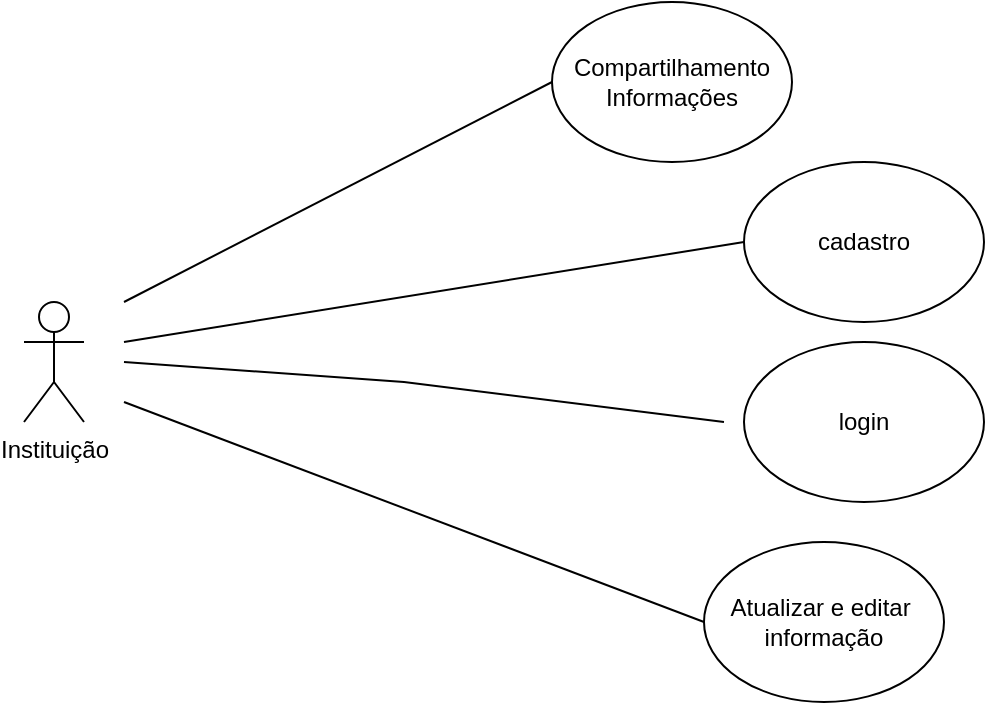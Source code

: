 <mxfile version="22.0.2" type="device">
  <diagram name="Página-1" id="r_kZK9HvKiVdcrJC4tEY">
    <mxGraphModel dx="1098" dy="828" grid="1" gridSize="10" guides="1" tooltips="1" connect="1" arrows="1" fold="1" page="1" pageScale="1" pageWidth="827" pageHeight="1169" math="0" shadow="0">
      <root>
        <mxCell id="0" />
        <mxCell id="1" parent="0" />
        <mxCell id="W5I2PEl4m1kMXY4Ie5zr-1" value="Instituição" style="shape=umlActor;verticalLabelPosition=bottom;verticalAlign=top;html=1;outlineConnect=0;" parent="1" vertex="1">
          <mxGeometry x="30" y="240" width="30" height="60" as="geometry" />
        </mxCell>
        <mxCell id="W5I2PEl4m1kMXY4Ie5zr-2" value="Compartilhamento&lt;br&gt;Informações" style="ellipse;whiteSpace=wrap;html=1;" parent="1" vertex="1">
          <mxGeometry x="294" y="90" width="120" height="80" as="geometry" />
        </mxCell>
        <mxCell id="W5I2PEl4m1kMXY4Ie5zr-4" value="cadastro" style="ellipse;whiteSpace=wrap;html=1;" parent="1" vertex="1">
          <mxGeometry x="390" y="170" width="120" height="80" as="geometry" />
        </mxCell>
        <mxCell id="W5I2PEl4m1kMXY4Ie5zr-8" value="" style="endArrow=none;html=1;rounded=0;" parent="1" edge="1">
          <mxGeometry width="50" height="50" relative="1" as="geometry">
            <mxPoint x="80" y="240" as="sourcePoint" />
            <mxPoint x="294" y="130" as="targetPoint" />
          </mxGeometry>
        </mxCell>
        <mxCell id="W5I2PEl4m1kMXY4Ie5zr-9" value="" style="endArrow=none;html=1;rounded=0;entryX=0;entryY=0.5;entryDx=0;entryDy=0;" parent="1" target="W5I2PEl4m1kMXY4Ie5zr-4" edge="1">
          <mxGeometry width="50" height="50" relative="1" as="geometry">
            <mxPoint x="80" y="260" as="sourcePoint" />
            <mxPoint x="340" y="220" as="targetPoint" />
          </mxGeometry>
        </mxCell>
        <mxCell id="W5I2PEl4m1kMXY4Ie5zr-10" value="login" style="ellipse;whiteSpace=wrap;html=1;" parent="1" vertex="1">
          <mxGeometry x="390" y="260" width="120" height="80" as="geometry" />
        </mxCell>
        <mxCell id="W5I2PEl4m1kMXY4Ie5zr-11" value="" style="endArrow=none;html=1;rounded=0;" parent="1" edge="1">
          <mxGeometry width="50" height="50" relative="1" as="geometry">
            <mxPoint x="80" y="270" as="sourcePoint" />
            <mxPoint x="380" y="300" as="targetPoint" />
            <Array as="points">
              <mxPoint x="220" y="280" />
            </Array>
          </mxGeometry>
        </mxCell>
        <mxCell id="W5I2PEl4m1kMXY4Ie5zr-12" value="Atualizar e editar&amp;nbsp;&lt;br&gt;informação" style="ellipse;whiteSpace=wrap;html=1;" parent="1" vertex="1">
          <mxGeometry x="370" y="360" width="120" height="80" as="geometry" />
        </mxCell>
        <mxCell id="W5I2PEl4m1kMXY4Ie5zr-13" value="" style="endArrow=none;html=1;rounded=0;entryX=0;entryY=0.5;entryDx=0;entryDy=0;" parent="1" target="W5I2PEl4m1kMXY4Ie5zr-12" edge="1">
          <mxGeometry width="50" height="50" relative="1" as="geometry">
            <mxPoint x="80" y="290" as="sourcePoint" />
            <mxPoint x="440" y="380" as="targetPoint" />
          </mxGeometry>
        </mxCell>
      </root>
    </mxGraphModel>
  </diagram>
</mxfile>
